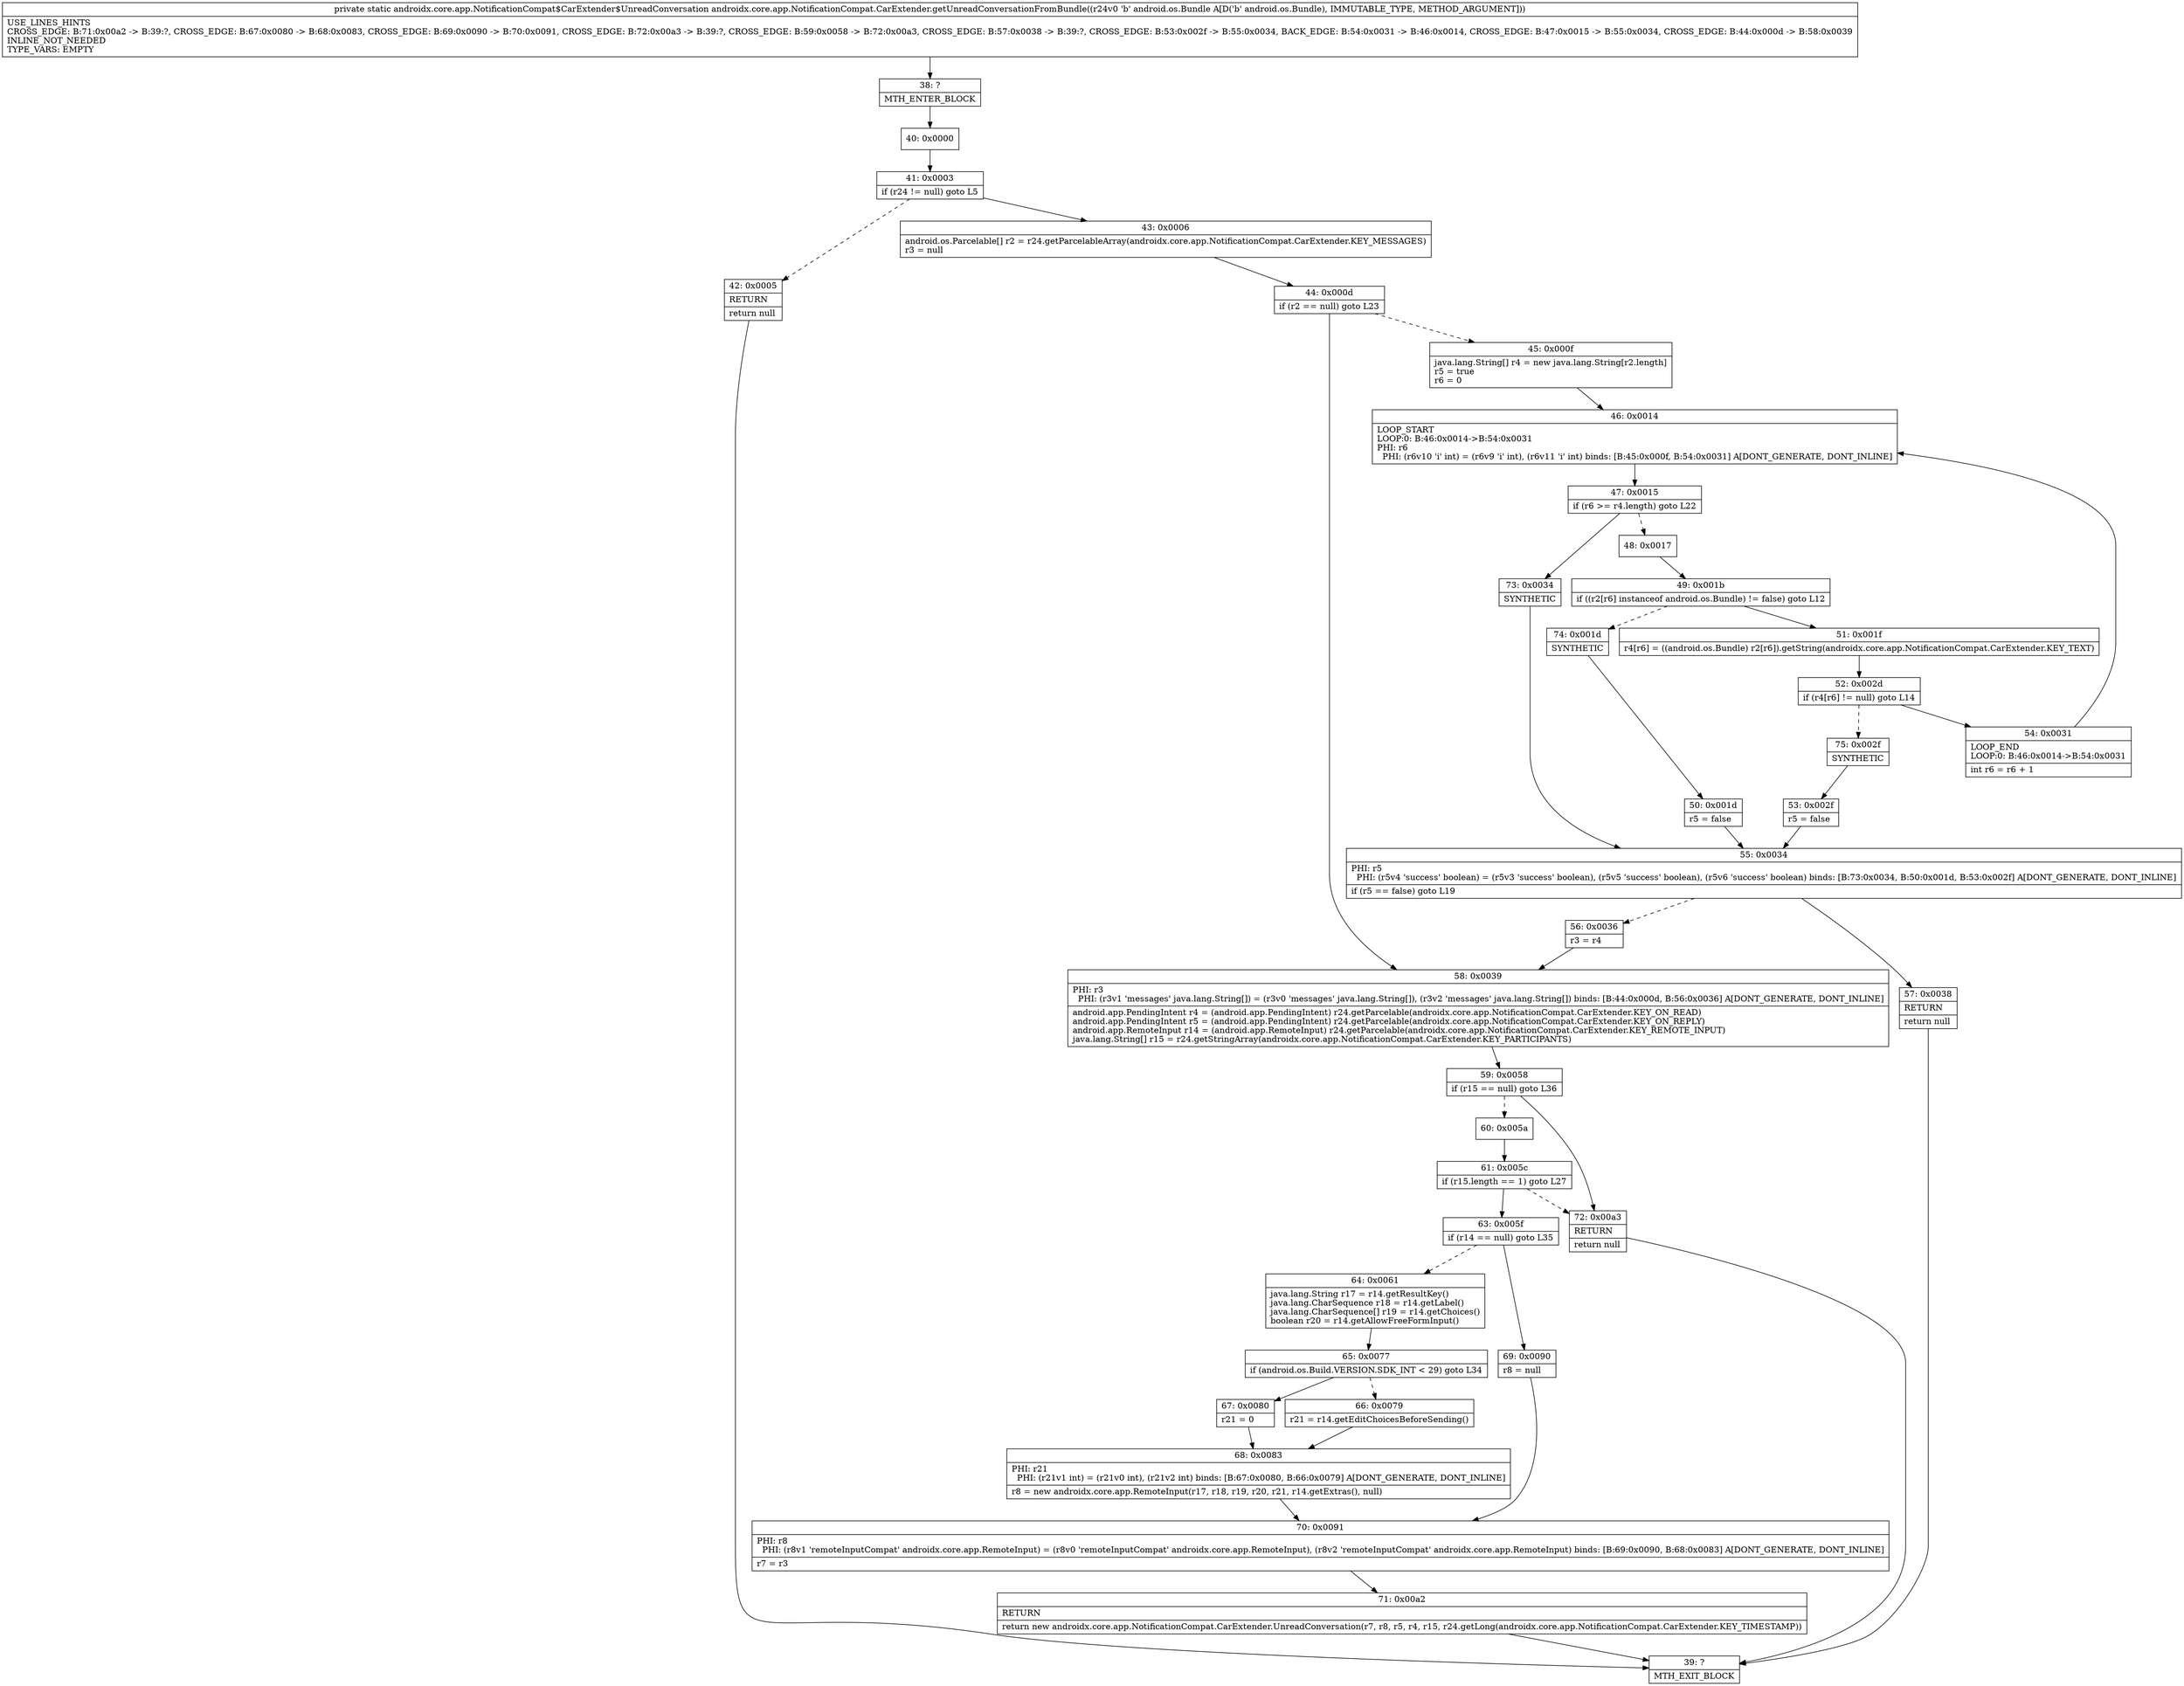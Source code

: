 digraph "CFG forandroidx.core.app.NotificationCompat.CarExtender.getUnreadConversationFromBundle(Landroid\/os\/Bundle;)Landroidx\/core\/app\/NotificationCompat$CarExtender$UnreadConversation;" {
Node_38 [shape=record,label="{38\:\ ?|MTH_ENTER_BLOCK\l}"];
Node_40 [shape=record,label="{40\:\ 0x0000}"];
Node_41 [shape=record,label="{41\:\ 0x0003|if (r24 != null) goto L5\l}"];
Node_42 [shape=record,label="{42\:\ 0x0005|RETURN\l|return null\l}"];
Node_39 [shape=record,label="{39\:\ ?|MTH_EXIT_BLOCK\l}"];
Node_43 [shape=record,label="{43\:\ 0x0006|android.os.Parcelable[] r2 = r24.getParcelableArray(androidx.core.app.NotificationCompat.CarExtender.KEY_MESSAGES)\lr3 = null\l}"];
Node_44 [shape=record,label="{44\:\ 0x000d|if (r2 == null) goto L23\l}"];
Node_45 [shape=record,label="{45\:\ 0x000f|java.lang.String[] r4 = new java.lang.String[r2.length]\lr5 = true\lr6 = 0\l}"];
Node_46 [shape=record,label="{46\:\ 0x0014|LOOP_START\lLOOP:0: B:46:0x0014\-\>B:54:0x0031\lPHI: r6 \l  PHI: (r6v10 'i' int) = (r6v9 'i' int), (r6v11 'i' int) binds: [B:45:0x000f, B:54:0x0031] A[DONT_GENERATE, DONT_INLINE]\l}"];
Node_47 [shape=record,label="{47\:\ 0x0015|if (r6 \>= r4.length) goto L22\l}"];
Node_48 [shape=record,label="{48\:\ 0x0017}"];
Node_49 [shape=record,label="{49\:\ 0x001b|if ((r2[r6] instanceof android.os.Bundle) != false) goto L12\l}"];
Node_51 [shape=record,label="{51\:\ 0x001f|r4[r6] = ((android.os.Bundle) r2[r6]).getString(androidx.core.app.NotificationCompat.CarExtender.KEY_TEXT)\l}"];
Node_52 [shape=record,label="{52\:\ 0x002d|if (r4[r6] != null) goto L14\l}"];
Node_54 [shape=record,label="{54\:\ 0x0031|LOOP_END\lLOOP:0: B:46:0x0014\-\>B:54:0x0031\l|int r6 = r6 + 1\l}"];
Node_75 [shape=record,label="{75\:\ 0x002f|SYNTHETIC\l}"];
Node_53 [shape=record,label="{53\:\ 0x002f|r5 = false\l}"];
Node_55 [shape=record,label="{55\:\ 0x0034|PHI: r5 \l  PHI: (r5v4 'success' boolean) = (r5v3 'success' boolean), (r5v5 'success' boolean), (r5v6 'success' boolean) binds: [B:73:0x0034, B:50:0x001d, B:53:0x002f] A[DONT_GENERATE, DONT_INLINE]\l|if (r5 == false) goto L19\l}"];
Node_56 [shape=record,label="{56\:\ 0x0036|r3 = r4\l}"];
Node_57 [shape=record,label="{57\:\ 0x0038|RETURN\l|return null\l}"];
Node_74 [shape=record,label="{74\:\ 0x001d|SYNTHETIC\l}"];
Node_50 [shape=record,label="{50\:\ 0x001d|r5 = false\l}"];
Node_73 [shape=record,label="{73\:\ 0x0034|SYNTHETIC\l}"];
Node_58 [shape=record,label="{58\:\ 0x0039|PHI: r3 \l  PHI: (r3v1 'messages' java.lang.String[]) = (r3v0 'messages' java.lang.String[]), (r3v2 'messages' java.lang.String[]) binds: [B:44:0x000d, B:56:0x0036] A[DONT_GENERATE, DONT_INLINE]\l|android.app.PendingIntent r4 = (android.app.PendingIntent) r24.getParcelable(androidx.core.app.NotificationCompat.CarExtender.KEY_ON_READ)\landroid.app.PendingIntent r5 = (android.app.PendingIntent) r24.getParcelable(androidx.core.app.NotificationCompat.CarExtender.KEY_ON_REPLY)\landroid.app.RemoteInput r14 = (android.app.RemoteInput) r24.getParcelable(androidx.core.app.NotificationCompat.CarExtender.KEY_REMOTE_INPUT)\ljava.lang.String[] r15 = r24.getStringArray(androidx.core.app.NotificationCompat.CarExtender.KEY_PARTICIPANTS)\l}"];
Node_59 [shape=record,label="{59\:\ 0x0058|if (r15 == null) goto L36\l}"];
Node_60 [shape=record,label="{60\:\ 0x005a}"];
Node_61 [shape=record,label="{61\:\ 0x005c|if (r15.length == 1) goto L27\l}"];
Node_63 [shape=record,label="{63\:\ 0x005f|if (r14 == null) goto L35\l}"];
Node_64 [shape=record,label="{64\:\ 0x0061|java.lang.String r17 = r14.getResultKey()\ljava.lang.CharSequence r18 = r14.getLabel()\ljava.lang.CharSequence[] r19 = r14.getChoices()\lboolean r20 = r14.getAllowFreeFormInput()\l}"];
Node_65 [shape=record,label="{65\:\ 0x0077|if (android.os.Build.VERSION.SDK_INT \< 29) goto L34\l}"];
Node_66 [shape=record,label="{66\:\ 0x0079|r21 = r14.getEditChoicesBeforeSending()\l}"];
Node_68 [shape=record,label="{68\:\ 0x0083|PHI: r21 \l  PHI: (r21v1 int) = (r21v0 int), (r21v2 int) binds: [B:67:0x0080, B:66:0x0079] A[DONT_GENERATE, DONT_INLINE]\l|r8 = new androidx.core.app.RemoteInput(r17, r18, r19, r20, r21, r14.getExtras(), null)\l}"];
Node_70 [shape=record,label="{70\:\ 0x0091|PHI: r8 \l  PHI: (r8v1 'remoteInputCompat' androidx.core.app.RemoteInput) = (r8v0 'remoteInputCompat' androidx.core.app.RemoteInput), (r8v2 'remoteInputCompat' androidx.core.app.RemoteInput) binds: [B:69:0x0090, B:68:0x0083] A[DONT_GENERATE, DONT_INLINE]\l|r7 = r3\l}"];
Node_71 [shape=record,label="{71\:\ 0x00a2|RETURN\l|return new androidx.core.app.NotificationCompat.CarExtender.UnreadConversation(r7, r8, r5, r4, r15, r24.getLong(androidx.core.app.NotificationCompat.CarExtender.KEY_TIMESTAMP))\l}"];
Node_67 [shape=record,label="{67\:\ 0x0080|r21 = 0\l}"];
Node_69 [shape=record,label="{69\:\ 0x0090|r8 = null\l}"];
Node_72 [shape=record,label="{72\:\ 0x00a3|RETURN\l|return null\l}"];
MethodNode[shape=record,label="{private static androidx.core.app.NotificationCompat$CarExtender$UnreadConversation androidx.core.app.NotificationCompat.CarExtender.getUnreadConversationFromBundle((r24v0 'b' android.os.Bundle A[D('b' android.os.Bundle), IMMUTABLE_TYPE, METHOD_ARGUMENT]))  | USE_LINES_HINTS\lCROSS_EDGE: B:71:0x00a2 \-\> B:39:?, CROSS_EDGE: B:67:0x0080 \-\> B:68:0x0083, CROSS_EDGE: B:69:0x0090 \-\> B:70:0x0091, CROSS_EDGE: B:72:0x00a3 \-\> B:39:?, CROSS_EDGE: B:59:0x0058 \-\> B:72:0x00a3, CROSS_EDGE: B:57:0x0038 \-\> B:39:?, CROSS_EDGE: B:53:0x002f \-\> B:55:0x0034, BACK_EDGE: B:54:0x0031 \-\> B:46:0x0014, CROSS_EDGE: B:47:0x0015 \-\> B:55:0x0034, CROSS_EDGE: B:44:0x000d \-\> B:58:0x0039\lINLINE_NOT_NEEDED\lTYPE_VARS: EMPTY\l}"];
MethodNode -> Node_38;Node_38 -> Node_40;
Node_40 -> Node_41;
Node_41 -> Node_42[style=dashed];
Node_41 -> Node_43;
Node_42 -> Node_39;
Node_43 -> Node_44;
Node_44 -> Node_45[style=dashed];
Node_44 -> Node_58;
Node_45 -> Node_46;
Node_46 -> Node_47;
Node_47 -> Node_48[style=dashed];
Node_47 -> Node_73;
Node_48 -> Node_49;
Node_49 -> Node_51;
Node_49 -> Node_74[style=dashed];
Node_51 -> Node_52;
Node_52 -> Node_54;
Node_52 -> Node_75[style=dashed];
Node_54 -> Node_46;
Node_75 -> Node_53;
Node_53 -> Node_55;
Node_55 -> Node_56[style=dashed];
Node_55 -> Node_57;
Node_56 -> Node_58;
Node_57 -> Node_39;
Node_74 -> Node_50;
Node_50 -> Node_55;
Node_73 -> Node_55;
Node_58 -> Node_59;
Node_59 -> Node_60[style=dashed];
Node_59 -> Node_72;
Node_60 -> Node_61;
Node_61 -> Node_63;
Node_61 -> Node_72[style=dashed];
Node_63 -> Node_64[style=dashed];
Node_63 -> Node_69;
Node_64 -> Node_65;
Node_65 -> Node_66[style=dashed];
Node_65 -> Node_67;
Node_66 -> Node_68;
Node_68 -> Node_70;
Node_70 -> Node_71;
Node_71 -> Node_39;
Node_67 -> Node_68;
Node_69 -> Node_70;
Node_72 -> Node_39;
}

